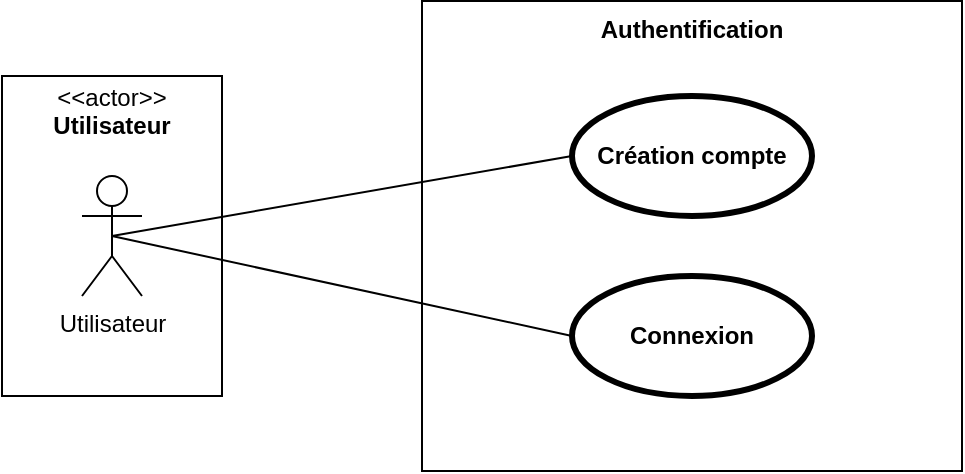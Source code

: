 <mxfile version="21.7.2" type="device">
  <diagram name="Page-1" id="neWRUP_8X3Azn8JXEmHI">
    <mxGraphModel dx="1434" dy="758" grid="1" gridSize="10" guides="1" tooltips="1" connect="1" arrows="1" fold="1" page="1" pageScale="1" pageWidth="827" pageHeight="1169" background="none" math="0" shadow="0">
      <root>
        <mxCell id="0" />
        <mxCell id="1" parent="0" />
        <mxCell id="NNzGRWnLlYYdZZi2wiGi-3" value="&lt;p style=&quot;margin:0px;margin-top:4px;text-align:center;&quot;&gt;&amp;lt;&amp;lt;actor&amp;gt;&amp;gt;&lt;br&gt;&lt;b&gt;Utilisateur&lt;/b&gt;&lt;/p&gt;" style="shape=rect;html=1;overflow=fill;html=1;whiteSpace=wrap;align=center;" parent="1" vertex="1">
          <mxGeometry x="130" y="230" width="110" height="160" as="geometry" />
        </mxCell>
        <mxCell id="NNzGRWnLlYYdZZi2wiGi-4" value="Utilisateur" style="shape=umlActor;html=1;verticalLabelPosition=bottom;verticalAlign=top;align=center;" parent="1" vertex="1">
          <mxGeometry x="170" y="280" width="30" height="60" as="geometry" />
        </mxCell>
        <mxCell id="NNzGRWnLlYYdZZi2wiGi-6" value="Authentification" style="shape=rect;html=1;verticalAlign=top;fontStyle=1;whiteSpace=wrap;align=center;" parent="1" vertex="1">
          <mxGeometry x="340" y="192.5" width="270" height="235" as="geometry" />
        </mxCell>
        <mxCell id="NNzGRWnLlYYdZZi2wiGi-7" value="Création compte" style="shape=ellipse;html=1;strokeWidth=3;fontStyle=1;whiteSpace=wrap;align=center;perimeter=ellipsePerimeter;" parent="1" vertex="1">
          <mxGeometry x="415" y="240" width="120" height="60" as="geometry" />
        </mxCell>
        <mxCell id="NNzGRWnLlYYdZZi2wiGi-8" value="Connexion" style="shape=ellipse;html=1;strokeWidth=3;fontStyle=1;whiteSpace=wrap;align=center;perimeter=ellipsePerimeter;" parent="1" vertex="1">
          <mxGeometry x="415" y="330" width="120" height="60" as="geometry" />
        </mxCell>
        <mxCell id="GPk00SvUi3PZ50ELn7o--1" value="" style="edgeStyle=none;html=1;endArrow=none;verticalAlign=bottom;rounded=0;exitX=0.5;exitY=0.5;exitDx=0;exitDy=0;exitPerimeter=0;entryX=0;entryY=0.5;entryDx=0;entryDy=0;" edge="1" parent="1" source="NNzGRWnLlYYdZZi2wiGi-4" target="NNzGRWnLlYYdZZi2wiGi-8">
          <mxGeometry width="160" relative="1" as="geometry">
            <mxPoint x="330" y="390" as="sourcePoint" />
            <mxPoint x="490" y="390" as="targetPoint" />
          </mxGeometry>
        </mxCell>
        <mxCell id="GPk00SvUi3PZ50ELn7o--2" value="" style="edgeStyle=none;html=1;endArrow=none;verticalAlign=bottom;rounded=0;exitX=0.5;exitY=0.5;exitDx=0;exitDy=0;exitPerimeter=0;entryX=0;entryY=0.5;entryDx=0;entryDy=0;" edge="1" parent="1" source="NNzGRWnLlYYdZZi2wiGi-4" target="NNzGRWnLlYYdZZi2wiGi-7">
          <mxGeometry width="160" relative="1" as="geometry">
            <mxPoint x="330" y="390" as="sourcePoint" />
            <mxPoint x="490" y="390" as="targetPoint" />
          </mxGeometry>
        </mxCell>
      </root>
    </mxGraphModel>
  </diagram>
</mxfile>
